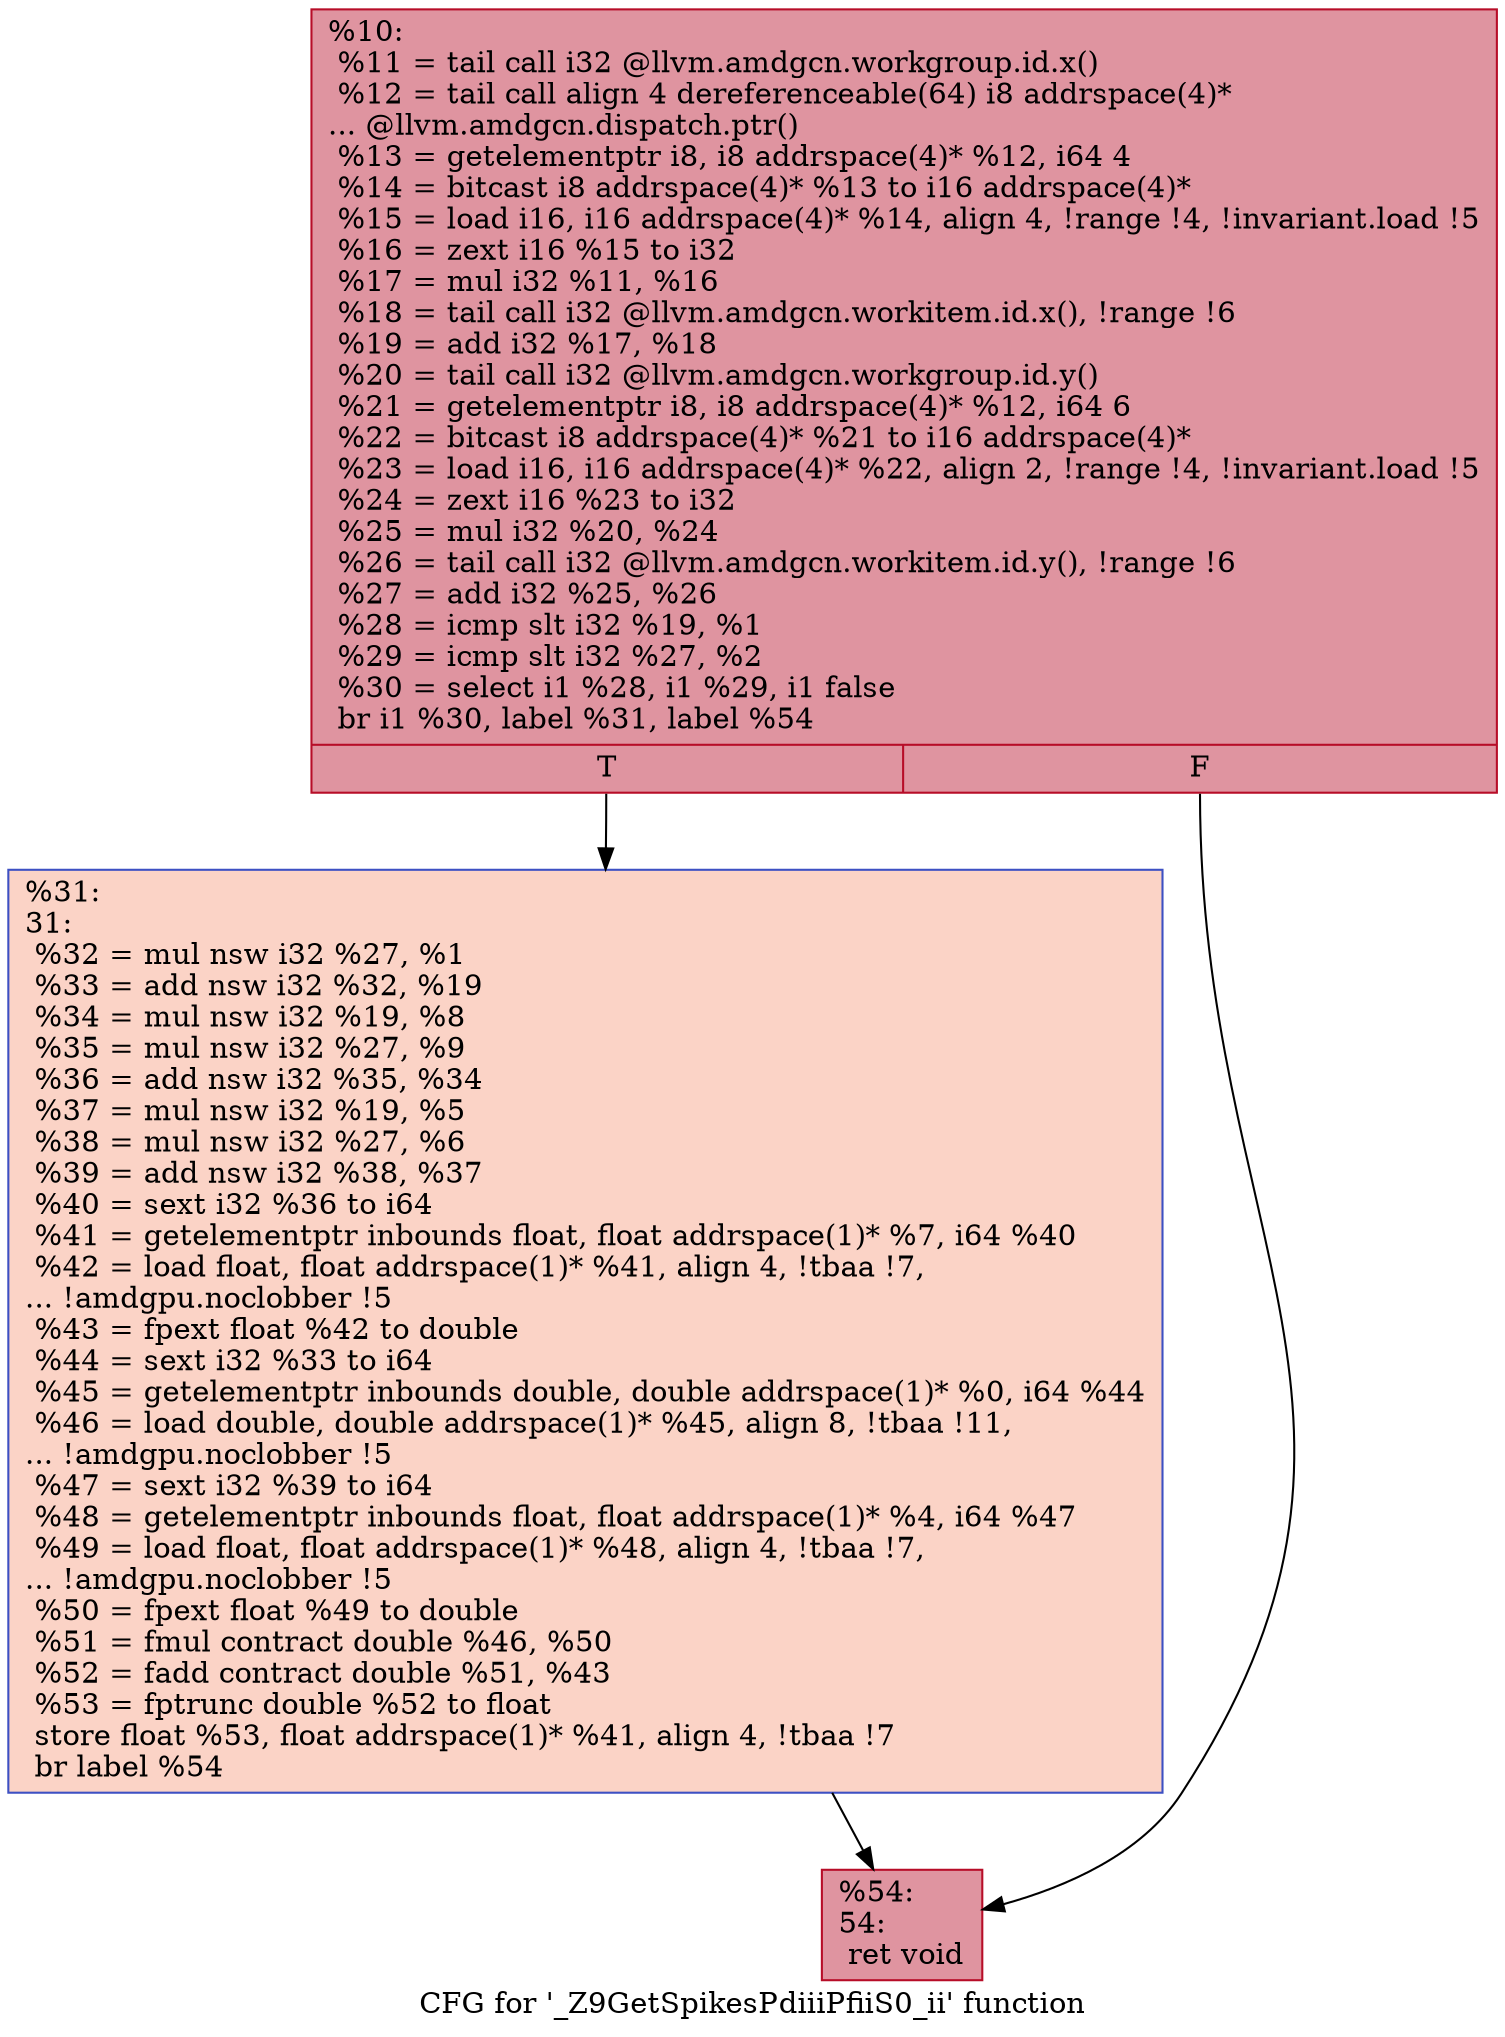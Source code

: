 digraph "CFG for '_Z9GetSpikesPdiiiPfiiS0_ii' function" {
	label="CFG for '_Z9GetSpikesPdiiiPfiiS0_ii' function";

	Node0x63b0bf0 [shape=record,color="#b70d28ff", style=filled, fillcolor="#b70d2870",label="{%10:\l  %11 = tail call i32 @llvm.amdgcn.workgroup.id.x()\l  %12 = tail call align 4 dereferenceable(64) i8 addrspace(4)*\l... @llvm.amdgcn.dispatch.ptr()\l  %13 = getelementptr i8, i8 addrspace(4)* %12, i64 4\l  %14 = bitcast i8 addrspace(4)* %13 to i16 addrspace(4)*\l  %15 = load i16, i16 addrspace(4)* %14, align 4, !range !4, !invariant.load !5\l  %16 = zext i16 %15 to i32\l  %17 = mul i32 %11, %16\l  %18 = tail call i32 @llvm.amdgcn.workitem.id.x(), !range !6\l  %19 = add i32 %17, %18\l  %20 = tail call i32 @llvm.amdgcn.workgroup.id.y()\l  %21 = getelementptr i8, i8 addrspace(4)* %12, i64 6\l  %22 = bitcast i8 addrspace(4)* %21 to i16 addrspace(4)*\l  %23 = load i16, i16 addrspace(4)* %22, align 2, !range !4, !invariant.load !5\l  %24 = zext i16 %23 to i32\l  %25 = mul i32 %20, %24\l  %26 = tail call i32 @llvm.amdgcn.workitem.id.y(), !range !6\l  %27 = add i32 %25, %26\l  %28 = icmp slt i32 %19, %1\l  %29 = icmp slt i32 %27, %2\l  %30 = select i1 %28, i1 %29, i1 false\l  br i1 %30, label %31, label %54\l|{<s0>T|<s1>F}}"];
	Node0x63b0bf0:s0 -> Node0x63b51d0;
	Node0x63b0bf0:s1 -> Node0x63b5260;
	Node0x63b51d0 [shape=record,color="#3d50c3ff", style=filled, fillcolor="#f59c7d70",label="{%31:\l31:                                               \l  %32 = mul nsw i32 %27, %1\l  %33 = add nsw i32 %32, %19\l  %34 = mul nsw i32 %19, %8\l  %35 = mul nsw i32 %27, %9\l  %36 = add nsw i32 %35, %34\l  %37 = mul nsw i32 %19, %5\l  %38 = mul nsw i32 %27, %6\l  %39 = add nsw i32 %38, %37\l  %40 = sext i32 %36 to i64\l  %41 = getelementptr inbounds float, float addrspace(1)* %7, i64 %40\l  %42 = load float, float addrspace(1)* %41, align 4, !tbaa !7,\l... !amdgpu.noclobber !5\l  %43 = fpext float %42 to double\l  %44 = sext i32 %33 to i64\l  %45 = getelementptr inbounds double, double addrspace(1)* %0, i64 %44\l  %46 = load double, double addrspace(1)* %45, align 8, !tbaa !11,\l... !amdgpu.noclobber !5\l  %47 = sext i32 %39 to i64\l  %48 = getelementptr inbounds float, float addrspace(1)* %4, i64 %47\l  %49 = load float, float addrspace(1)* %48, align 4, !tbaa !7,\l... !amdgpu.noclobber !5\l  %50 = fpext float %49 to double\l  %51 = fmul contract double %46, %50\l  %52 = fadd contract double %51, %43\l  %53 = fptrunc double %52 to float\l  store float %53, float addrspace(1)* %41, align 4, !tbaa !7\l  br label %54\l}"];
	Node0x63b51d0 -> Node0x63b5260;
	Node0x63b5260 [shape=record,color="#b70d28ff", style=filled, fillcolor="#b70d2870",label="{%54:\l54:                                               \l  ret void\l}"];
}
